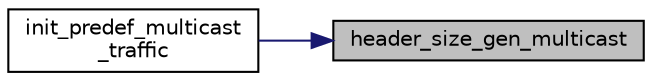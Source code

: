 digraph "header_size_gen_multicast"
{
 // LATEX_PDF_SIZE
  edge [fontname="Helvetica",fontsize="10",labelfontname="Helvetica",labelfontsize="10"];
  node [fontname="Helvetica",fontsize="10",shape=record];
  rankdir="RL";
  Node1 [label="header_size_gen_multicast",height=0.2,width=0.4,color="black", fillcolor="grey75", style="filled", fontcolor="black",tooltip=" "];
  Node1 -> Node2 [dir="back",color="midnightblue",fontsize="10",style="solid",fontname="Helvetica"];
  Node2 [label="init_predef_multicast\l_traffic",height=0.2,width=0.4,color="black", fillcolor="white", style="filled",URL="$otg__tx_8h.html#a9b56e590bbea8aede1e0225548ba001c",tooltip=" "];
}
